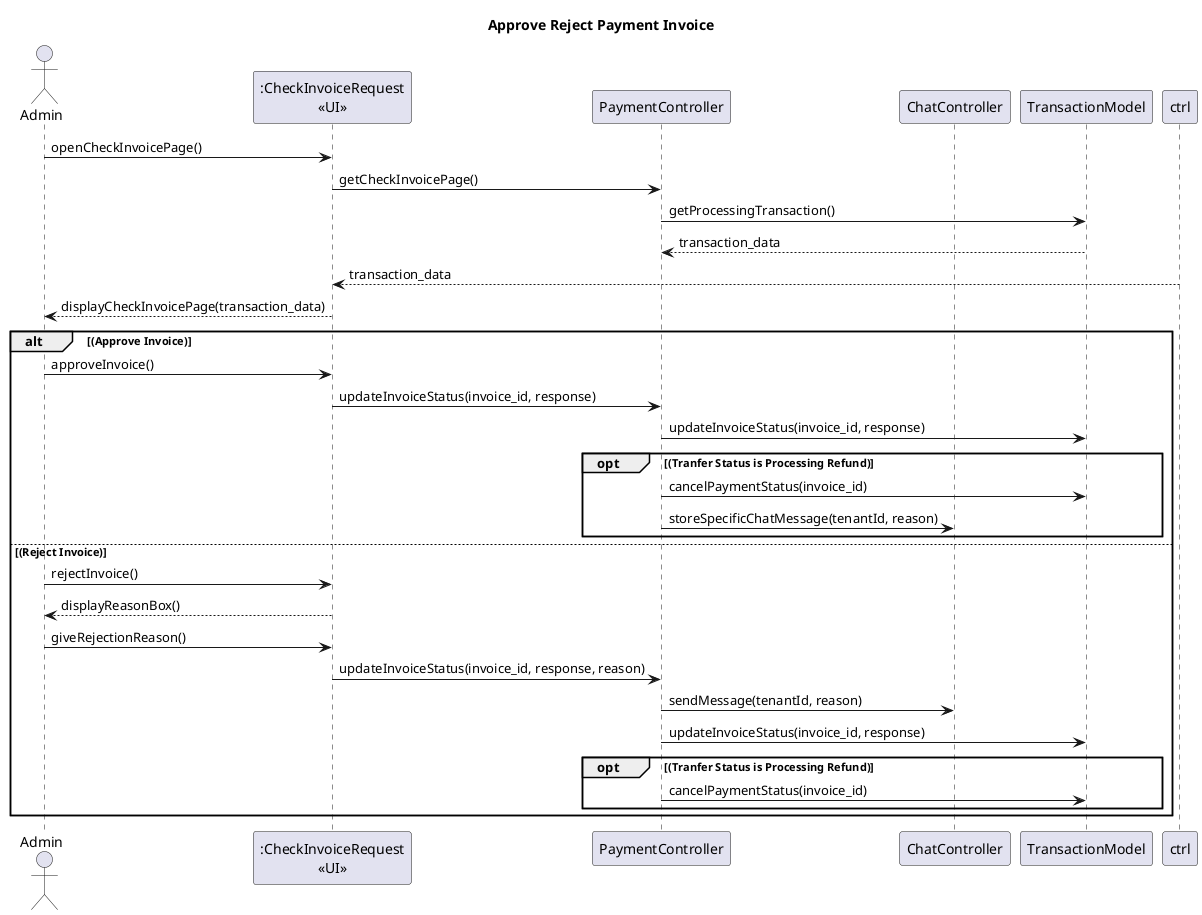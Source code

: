 @startuml
title Approve Reject Payment Invoice
actor "Admin" as act
participant ":CheckInvoiceRequest\n<<UI>>" as view
participant PaymentController as pctrl
participant ChatController as cctrl
participant TransactionModel as tm

act -> view : openCheckInvoicePage()
view -> pctrl : getCheckInvoicePage()
pctrl -> tm : getProcessingTransaction()
pctrl <-- tm : transaction_data
view <-- ctrl : transaction_data
act <-- view : displayCheckInvoicePage(transaction_data) 
alt (Approve Invoice)
    act -> view : approveInvoice()
    view -> pctrl : updateInvoiceStatus(invoice_id, response)
    pctrl -> tm : updateInvoiceStatus(invoice_id, response)

    opt (Tranfer Status is Processing Refund)
        pctrl -> tm : cancelPaymentStatus(invoice_id)
        pctrl -> cctrl : storeSpecificChatMessage(tenantId, reason)
    end
else (Reject Invoice)
    act -> view : rejectInvoice()
    act <-- view : displayReasonBox()
    act -> view : giveRejectionReason()
    
    view -> pctrl : updateInvoiceStatus(invoice_id, response, reason)
    pctrl -> cctrl : sendMessage(tenantId, reason)
    pctrl -> tm : updateInvoiceStatus(invoice_id, response)

    opt (Tranfer Status is Processing Refund)
        pctrl -> tm : cancelPaymentStatus(invoice_id)
    end
end
@enduml
